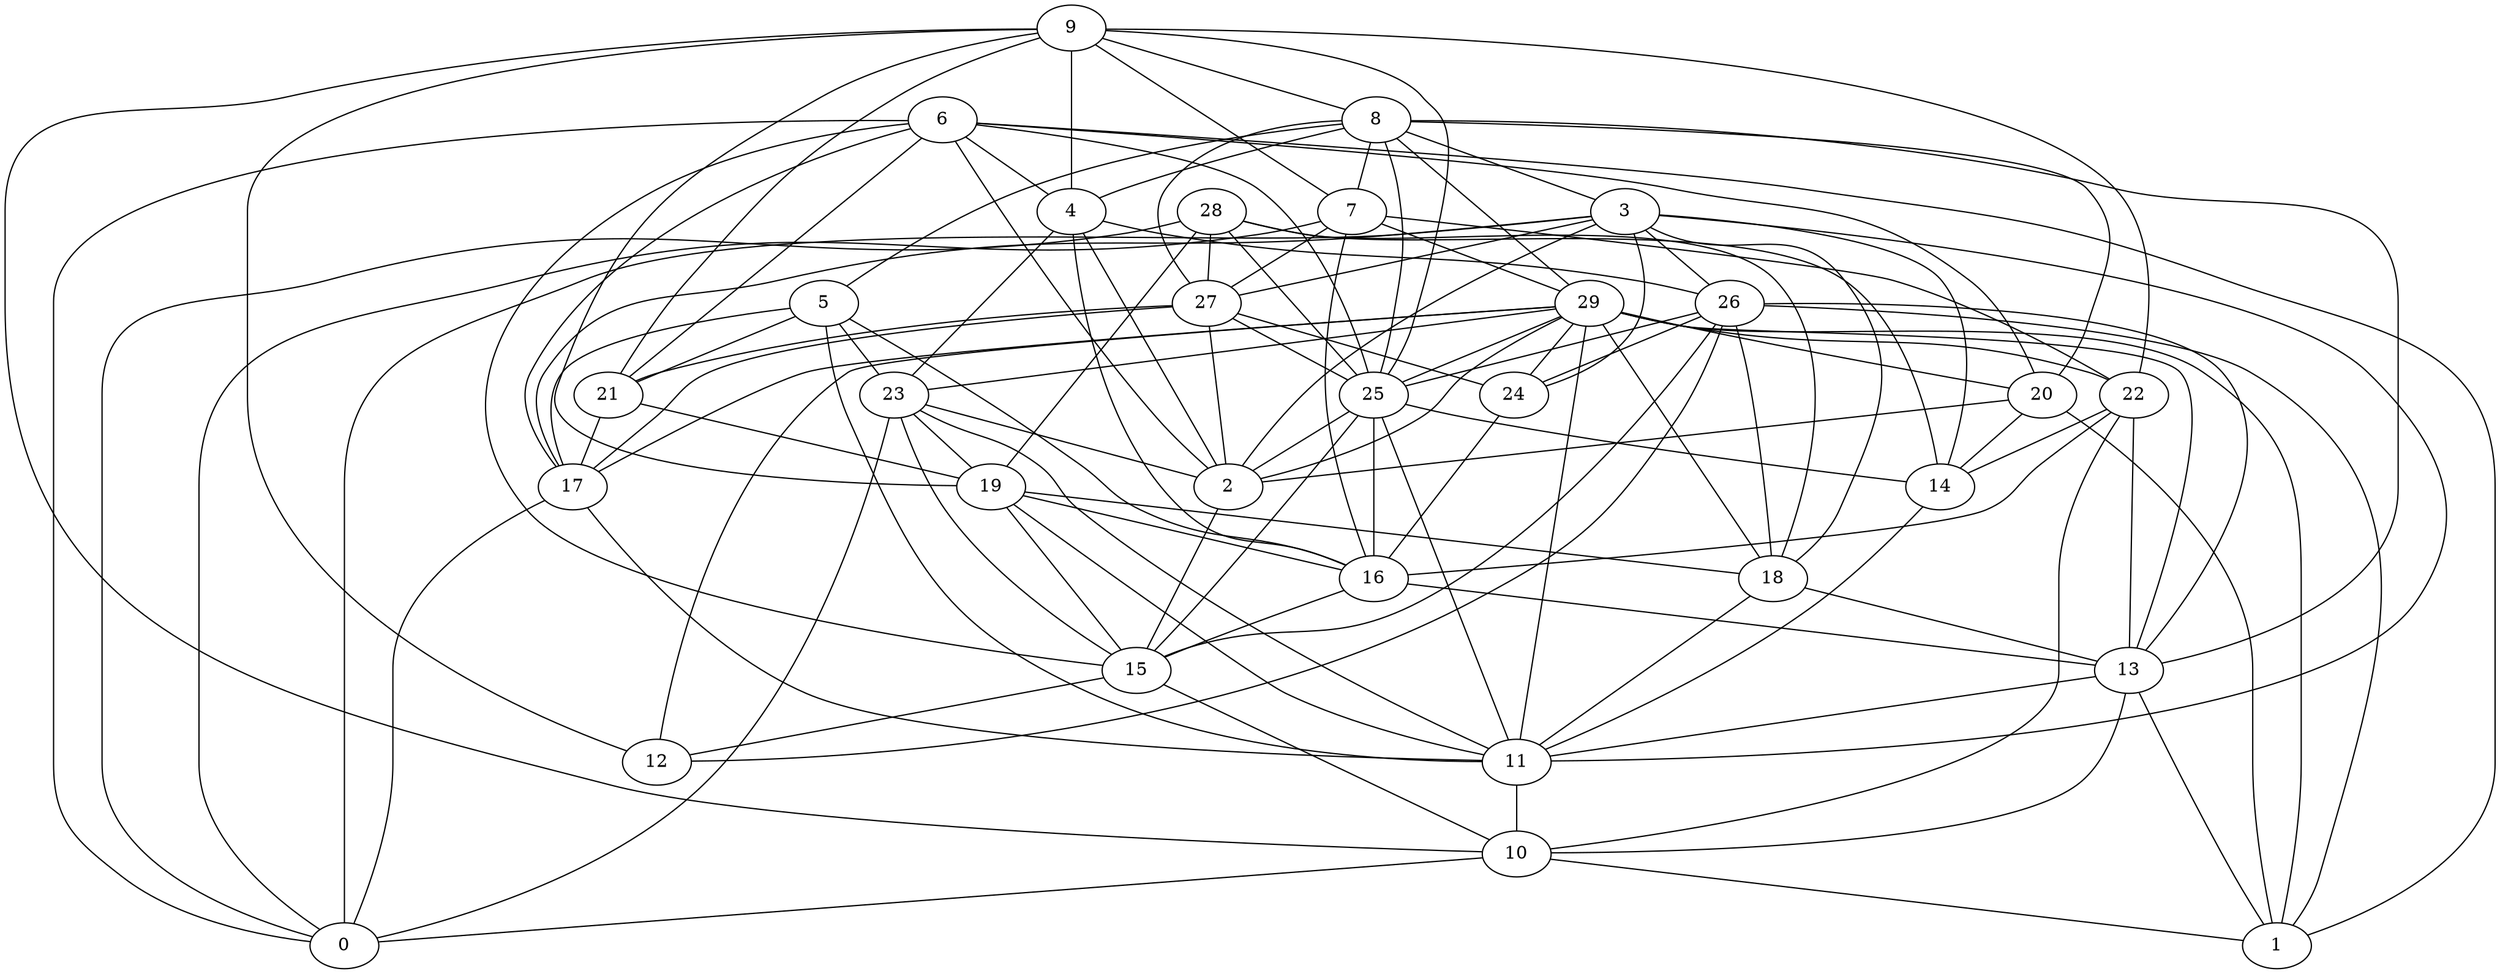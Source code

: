 digraph GG_graph {

subgraph G_graph {
edge [color = black]
"28" -> "14" [dir = none]
"28" -> "19" [dir = none]
"19" -> "11" [dir = none]
"26" -> "1" [dir = none]
"26" -> "24" [dir = none]
"9" -> "25" [dir = none]
"6" -> "4" [dir = none]
"3" -> "0" [dir = none]
"3" -> "11" [dir = none]
"3" -> "17" [dir = none]
"3" -> "27" [dir = none]
"16" -> "15" [dir = none]
"27" -> "2" [dir = none]
"27" -> "25" [dir = none]
"27" -> "24" [dir = none]
"7" -> "27" [dir = none]
"10" -> "1" [dir = none]
"23" -> "15" [dir = none]
"23" -> "2" [dir = none]
"21" -> "17" [dir = none]
"20" -> "1" [dir = none]
"18" -> "13" [dir = none]
"5" -> "23" [dir = none]
"29" -> "22" [dir = none]
"29" -> "12" [dir = none]
"29" -> "13" [dir = none]
"29" -> "17" [dir = none]
"4" -> "23" [dir = none]
"8" -> "25" [dir = none]
"8" -> "27" [dir = none]
"15" -> "10" [dir = none]
"11" -> "10" [dir = none]
"26" -> "13" [dir = none]
"22" -> "14" [dir = none]
"9" -> "7" [dir = none]
"23" -> "0" [dir = none]
"19" -> "15" [dir = none]
"9" -> "19" [dir = none]
"13" -> "1" [dir = none]
"6" -> "0" [dir = none]
"25" -> "16" [dir = none]
"13" -> "10" [dir = none]
"20" -> "2" [dir = none]
"27" -> "21" [dir = none]
"29" -> "20" [dir = none]
"23" -> "11" [dir = none]
"9" -> "21" [dir = none]
"3" -> "26" [dir = none]
"28" -> "0" [dir = none]
"9" -> "4" [dir = none]
"4" -> "2" [dir = none]
"26" -> "12" [dir = none]
"8" -> "13" [dir = none]
"21" -> "19" [dir = none]
"22" -> "10" [dir = none]
"3" -> "14" [dir = none]
"17" -> "11" [dir = none]
"3" -> "24" [dir = none]
"8" -> "20" [dir = none]
"7" -> "16" [dir = none]
"29" -> "18" [dir = none]
"23" -> "19" [dir = none]
"9" -> "10" [dir = none]
"29" -> "2" [dir = none]
"28" -> "27" [dir = none]
"6" -> "15" [dir = none]
"7" -> "0" [dir = none]
"25" -> "14" [dir = none]
"4" -> "16" [dir = none]
"26" -> "15" [dir = none]
"6" -> "25" [dir = none]
"25" -> "11" [dir = none]
"14" -> "11" [dir = none]
"5" -> "17" [dir = none]
"6" -> "1" [dir = none]
"9" -> "22" [dir = none]
"7" -> "22" [dir = none]
"26" -> "18" [dir = none]
"26" -> "25" [dir = none]
"25" -> "2" [dir = none]
"9" -> "12" [dir = none]
"5" -> "16" [dir = none]
"28" -> "18" [dir = none]
"25" -> "15" [dir = none]
"16" -> "13" [dir = none]
"18" -> "11" [dir = none]
"28" -> "25" [dir = none]
"15" -> "12" [dir = none]
"29" -> "11" [dir = none]
"5" -> "11" [dir = none]
"8" -> "4" [dir = none]
"22" -> "16" [dir = none]
"8" -> "3" [dir = none]
"19" -> "18" [dir = none]
"29" -> "23" [dir = none]
"8" -> "5" [dir = none]
"29" -> "24" [dir = none]
"19" -> "16" [dir = none]
"6" -> "2" [dir = none]
"29" -> "25" [dir = none]
"22" -> "13" [dir = none]
"24" -> "16" [dir = none]
"5" -> "21" [dir = none]
"9" -> "8" [dir = none]
"6" -> "20" [dir = none]
"7" -> "29" [dir = none]
"13" -> "11" [dir = none]
"3" -> "2" [dir = none]
"2" -> "15" [dir = none]
"6" -> "17" [dir = none]
"4" -> "26" [dir = none]
"6" -> "21" [dir = none]
"20" -> "14" [dir = none]
"10" -> "0" [dir = none]
"17" -> "0" [dir = none]
"29" -> "1" [dir = none]
"8" -> "7" [dir = none]
"8" -> "29" [dir = none]
"3" -> "18" [dir = none]
"27" -> "17" [dir = none]
}

}
